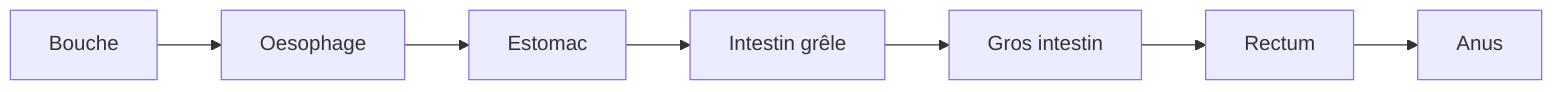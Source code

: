 graph LR

Bouche --> Oesophage --> Estomac --> A[Intestin grêle] --> B[Gros intestin] --> Rectum --> Anus